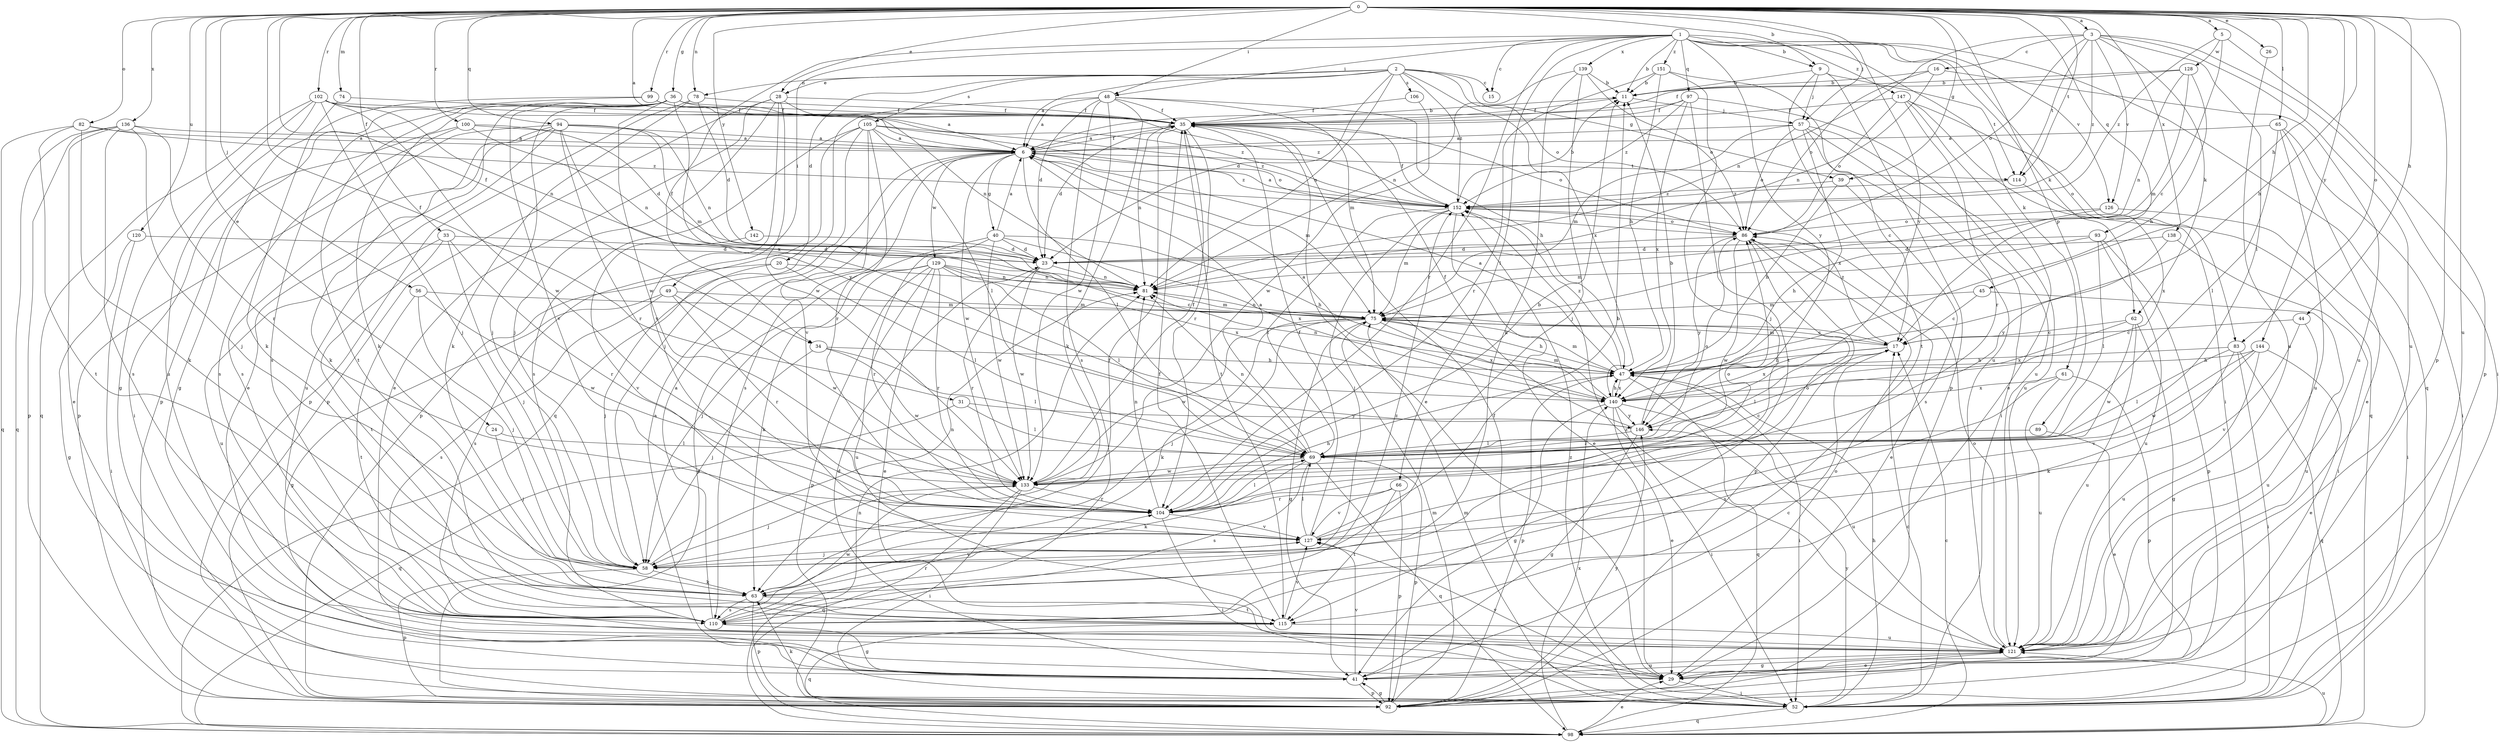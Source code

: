 strict digraph  {
0;
1;
2;
3;
5;
6;
9;
11;
15;
16;
17;
20;
23;
24;
26;
28;
29;
31;
33;
34;
35;
36;
39;
40;
41;
44;
45;
47;
48;
49;
52;
56;
57;
58;
61;
62;
63;
65;
66;
69;
74;
75;
78;
81;
82;
83;
86;
89;
92;
93;
94;
97;
98;
99;
100;
102;
104;
105;
106;
110;
114;
115;
120;
121;
126;
127;
128;
129;
133;
136;
138;
139;
140;
142;
144;
146;
147;
151;
152;
0 -> 3  [label=a];
0 -> 5  [label=a];
0 -> 6  [label=a];
0 -> 9  [label=b];
0 -> 24  [label=e];
0 -> 26  [label=e];
0 -> 28  [label=e];
0 -> 31  [label=f];
0 -> 33  [label=f];
0 -> 34  [label=f];
0 -> 36  [label=g];
0 -> 39  [label=g];
0 -> 44  [label=h];
0 -> 45  [label=h];
0 -> 47  [label=h];
0 -> 48  [label=i];
0 -> 56  [label=j];
0 -> 57  [label=j];
0 -> 65  [label=l];
0 -> 74  [label=m];
0 -> 78  [label=n];
0 -> 82  [label=o];
0 -> 83  [label=o];
0 -> 89  [label=p];
0 -> 92  [label=p];
0 -> 93  [label=q];
0 -> 94  [label=q];
0 -> 99  [label=r];
0 -> 100  [label=r];
0 -> 102  [label=r];
0 -> 114  [label=t];
0 -> 120  [label=u];
0 -> 121  [label=u];
0 -> 136  [label=x];
0 -> 138  [label=x];
0 -> 142  [label=y];
0 -> 144  [label=y];
0 -> 146  [label=y];
1 -> 9  [label=b];
1 -> 11  [label=b];
1 -> 15  [label=c];
1 -> 34  [label=f];
1 -> 48  [label=i];
1 -> 49  [label=i];
1 -> 61  [label=k];
1 -> 62  [label=k];
1 -> 66  [label=l];
1 -> 83  [label=o];
1 -> 97  [label=q];
1 -> 98  [label=q];
1 -> 104  [label=r];
1 -> 126  [label=v];
1 -> 139  [label=x];
1 -> 146  [label=y];
1 -> 147  [label=z];
1 -> 151  [label=z];
2 -> 6  [label=a];
2 -> 15  [label=c];
2 -> 20  [label=d];
2 -> 23  [label=d];
2 -> 28  [label=e];
2 -> 39  [label=g];
2 -> 78  [label=n];
2 -> 81  [label=n];
2 -> 86  [label=o];
2 -> 105  [label=s];
2 -> 106  [label=s];
2 -> 140  [label=x];
2 -> 152  [label=z];
3 -> 16  [label=c];
3 -> 52  [label=i];
3 -> 62  [label=k];
3 -> 69  [label=l];
3 -> 81  [label=n];
3 -> 86  [label=o];
3 -> 114  [label=t];
3 -> 121  [label=u];
3 -> 126  [label=v];
3 -> 152  [label=z];
5 -> 17  [label=c];
5 -> 92  [label=p];
5 -> 128  [label=w];
5 -> 152  [label=z];
6 -> 35  [label=f];
6 -> 40  [label=g];
6 -> 69  [label=l];
6 -> 75  [label=m];
6 -> 110  [label=s];
6 -> 114  [label=t];
6 -> 129  [label=w];
6 -> 133  [label=w];
6 -> 152  [label=z];
9 -> 11  [label=b];
9 -> 57  [label=j];
9 -> 92  [label=p];
9 -> 114  [label=t];
9 -> 115  [label=t];
11 -> 35  [label=f];
11 -> 57  [label=j];
16 -> 11  [label=b];
16 -> 81  [label=n];
16 -> 86  [label=o];
16 -> 121  [label=u];
17 -> 47  [label=h];
17 -> 69  [label=l];
17 -> 75  [label=m];
17 -> 140  [label=x];
17 -> 152  [label=z];
20 -> 58  [label=j];
20 -> 69  [label=l];
20 -> 81  [label=n];
20 -> 110  [label=s];
23 -> 81  [label=n];
23 -> 104  [label=r];
23 -> 133  [label=w];
24 -> 58  [label=j];
24 -> 69  [label=l];
26 -> 121  [label=u];
28 -> 29  [label=e];
28 -> 35  [label=f];
28 -> 58  [label=j];
28 -> 81  [label=n];
28 -> 92  [label=p];
28 -> 127  [label=v];
28 -> 133  [label=w];
29 -> 52  [label=i];
29 -> 127  [label=v];
31 -> 69  [label=l];
31 -> 98  [label=q];
31 -> 146  [label=y];
33 -> 23  [label=d];
33 -> 58  [label=j];
33 -> 104  [label=r];
33 -> 115  [label=t];
33 -> 121  [label=u];
34 -> 47  [label=h];
34 -> 58  [label=j];
34 -> 69  [label=l];
34 -> 133  [label=w];
35 -> 6  [label=a];
35 -> 11  [label=b];
35 -> 23  [label=d];
35 -> 29  [label=e];
35 -> 81  [label=n];
35 -> 86  [label=o];
35 -> 104  [label=r];
35 -> 115  [label=t];
36 -> 29  [label=e];
36 -> 35  [label=f];
36 -> 58  [label=j];
36 -> 63  [label=k];
36 -> 110  [label=s];
36 -> 115  [label=t];
36 -> 127  [label=v];
36 -> 133  [label=w];
36 -> 140  [label=x];
36 -> 152  [label=z];
39 -> 47  [label=h];
39 -> 110  [label=s];
39 -> 152  [label=z];
40 -> 6  [label=a];
40 -> 23  [label=d];
40 -> 47  [label=h];
40 -> 92  [label=p];
40 -> 104  [label=r];
40 -> 133  [label=w];
40 -> 140  [label=x];
41 -> 6  [label=a];
41 -> 17  [label=c];
41 -> 23  [label=d];
41 -> 92  [label=p];
41 -> 121  [label=u];
41 -> 127  [label=v];
44 -> 17  [label=c];
44 -> 121  [label=u];
44 -> 127  [label=v];
45 -> 17  [label=c];
45 -> 75  [label=m];
45 -> 121  [label=u];
47 -> 6  [label=a];
47 -> 52  [label=i];
47 -> 75  [label=m];
47 -> 81  [label=n];
47 -> 92  [label=p];
47 -> 98  [label=q];
47 -> 140  [label=x];
47 -> 152  [label=z];
48 -> 6  [label=a];
48 -> 23  [label=d];
48 -> 35  [label=f];
48 -> 47  [label=h];
48 -> 63  [label=k];
48 -> 75  [label=m];
48 -> 98  [label=q];
48 -> 110  [label=s];
48 -> 133  [label=w];
49 -> 41  [label=g];
49 -> 75  [label=m];
49 -> 104  [label=r];
49 -> 110  [label=s];
49 -> 133  [label=w];
52 -> 17  [label=c];
52 -> 35  [label=f];
52 -> 47  [label=h];
52 -> 63  [label=k];
52 -> 75  [label=m];
52 -> 98  [label=q];
52 -> 146  [label=y];
52 -> 152  [label=z];
56 -> 58  [label=j];
56 -> 75  [label=m];
56 -> 115  [label=t];
56 -> 133  [label=w];
57 -> 6  [label=a];
57 -> 17  [label=c];
57 -> 52  [label=i];
57 -> 75  [label=m];
57 -> 86  [label=o];
57 -> 121  [label=u];
57 -> 140  [label=x];
58 -> 63  [label=k];
58 -> 81  [label=n];
58 -> 92  [label=p];
58 -> 127  [label=v];
61 -> 92  [label=p];
61 -> 110  [label=s];
61 -> 121  [label=u];
61 -> 140  [label=x];
62 -> 17  [label=c];
62 -> 41  [label=g];
62 -> 121  [label=u];
62 -> 133  [label=w];
62 -> 140  [label=x];
63 -> 35  [label=f];
63 -> 92  [label=p];
63 -> 110  [label=s];
63 -> 115  [label=t];
65 -> 6  [label=a];
65 -> 29  [label=e];
65 -> 52  [label=i];
65 -> 69  [label=l];
65 -> 121  [label=u];
66 -> 92  [label=p];
66 -> 104  [label=r];
66 -> 115  [label=t];
66 -> 127  [label=v];
69 -> 6  [label=a];
69 -> 63  [label=k];
69 -> 81  [label=n];
69 -> 86  [label=o];
69 -> 92  [label=p];
69 -> 98  [label=q];
69 -> 110  [label=s];
69 -> 133  [label=w];
74 -> 35  [label=f];
74 -> 63  [label=k];
75 -> 17  [label=c];
75 -> 41  [label=g];
75 -> 47  [label=h];
75 -> 58  [label=j];
75 -> 63  [label=k];
75 -> 81  [label=n];
75 -> 133  [label=w];
75 -> 140  [label=x];
78 -> 23  [label=d];
78 -> 35  [label=f];
78 -> 63  [label=k];
78 -> 92  [label=p];
81 -> 75  [label=m];
82 -> 6  [label=a];
82 -> 63  [label=k];
82 -> 98  [label=q];
82 -> 115  [label=t];
82 -> 152  [label=z];
83 -> 47  [label=h];
83 -> 52  [label=i];
83 -> 63  [label=k];
83 -> 69  [label=l];
83 -> 98  [label=q];
86 -> 23  [label=d];
86 -> 29  [label=e];
86 -> 92  [label=p];
86 -> 133  [label=w];
86 -> 146  [label=y];
89 -> 29  [label=e];
89 -> 69  [label=l];
92 -> 41  [label=g];
92 -> 75  [label=m];
92 -> 86  [label=o];
92 -> 146  [label=y];
93 -> 23  [label=d];
93 -> 69  [label=l];
93 -> 75  [label=m];
93 -> 92  [label=p];
93 -> 121  [label=u];
94 -> 6  [label=a];
94 -> 63  [label=k];
94 -> 75  [label=m];
94 -> 81  [label=n];
94 -> 92  [label=p];
94 -> 104  [label=r];
94 -> 110  [label=s];
94 -> 121  [label=u];
94 -> 146  [label=y];
97 -> 6  [label=a];
97 -> 35  [label=f];
97 -> 115  [label=t];
97 -> 121  [label=u];
97 -> 140  [label=x];
97 -> 152  [label=z];
98 -> 17  [label=c];
98 -> 29  [label=e];
98 -> 81  [label=n];
98 -> 121  [label=u];
98 -> 140  [label=x];
99 -> 6  [label=a];
99 -> 35  [label=f];
99 -> 41  [label=g];
99 -> 92  [label=p];
100 -> 6  [label=a];
100 -> 23  [label=d];
100 -> 52  [label=i];
100 -> 81  [label=n];
100 -> 110  [label=s];
102 -> 35  [label=f];
102 -> 41  [label=g];
102 -> 58  [label=j];
102 -> 81  [label=n];
102 -> 98  [label=q];
102 -> 121  [label=u];
102 -> 133  [label=w];
102 -> 152  [label=z];
104 -> 11  [label=b];
104 -> 47  [label=h];
104 -> 52  [label=i];
104 -> 69  [label=l];
104 -> 81  [label=n];
104 -> 86  [label=o];
104 -> 127  [label=v];
105 -> 6  [label=a];
105 -> 58  [label=j];
105 -> 69  [label=l];
105 -> 86  [label=o];
105 -> 92  [label=p];
105 -> 104  [label=r];
105 -> 110  [label=s];
105 -> 127  [label=v];
105 -> 152  [label=z];
106 -> 35  [label=f];
106 -> 133  [label=w];
110 -> 6  [label=a];
110 -> 41  [label=g];
110 -> 104  [label=r];
110 -> 133  [label=w];
110 -> 152  [label=z];
114 -> 140  [label=x];
114 -> 152  [label=z];
115 -> 35  [label=f];
115 -> 98  [label=q];
115 -> 121  [label=u];
115 -> 127  [label=v];
120 -> 23  [label=d];
120 -> 41  [label=g];
120 -> 52  [label=i];
121 -> 29  [label=e];
121 -> 41  [label=g];
121 -> 86  [label=o];
121 -> 152  [label=z];
126 -> 47  [label=h];
126 -> 52  [label=i];
126 -> 86  [label=o];
127 -> 11  [label=b];
127 -> 35  [label=f];
127 -> 58  [label=j];
127 -> 69  [label=l];
127 -> 86  [label=o];
128 -> 11  [label=b];
128 -> 35  [label=f];
128 -> 47  [label=h];
128 -> 75  [label=m];
128 -> 81  [label=n];
129 -> 17  [label=c];
129 -> 29  [label=e];
129 -> 58  [label=j];
129 -> 63  [label=k];
129 -> 69  [label=l];
129 -> 81  [label=n];
129 -> 92  [label=p];
129 -> 104  [label=r];
129 -> 121  [label=u];
129 -> 140  [label=x];
133 -> 17  [label=c];
133 -> 35  [label=f];
133 -> 52  [label=i];
133 -> 58  [label=j];
133 -> 98  [label=q];
133 -> 104  [label=r];
136 -> 6  [label=a];
136 -> 29  [label=e];
136 -> 58  [label=j];
136 -> 92  [label=p];
136 -> 98  [label=q];
136 -> 104  [label=r];
136 -> 110  [label=s];
138 -> 23  [label=d];
138 -> 52  [label=i];
138 -> 146  [label=y];
139 -> 11  [label=b];
139 -> 58  [label=j];
139 -> 63  [label=k];
139 -> 81  [label=n];
139 -> 86  [label=o];
140 -> 6  [label=a];
140 -> 29  [label=e];
140 -> 41  [label=g];
140 -> 47  [label=h];
140 -> 52  [label=i];
140 -> 75  [label=m];
140 -> 121  [label=u];
140 -> 146  [label=y];
142 -> 23  [label=d];
142 -> 127  [label=v];
144 -> 29  [label=e];
144 -> 47  [label=h];
144 -> 121  [label=u];
144 -> 127  [label=v];
144 -> 133  [label=w];
146 -> 11  [label=b];
146 -> 35  [label=f];
146 -> 41  [label=g];
146 -> 69  [label=l];
147 -> 29  [label=e];
147 -> 35  [label=f];
147 -> 52  [label=i];
147 -> 86  [label=o];
147 -> 98  [label=q];
147 -> 104  [label=r];
151 -> 11  [label=b];
151 -> 47  [label=h];
151 -> 58  [label=j];
151 -> 104  [label=r];
151 -> 121  [label=u];
152 -> 6  [label=a];
152 -> 11  [label=b];
152 -> 29  [label=e];
152 -> 35  [label=f];
152 -> 58  [label=j];
152 -> 69  [label=l];
152 -> 75  [label=m];
152 -> 86  [label=o];
}
